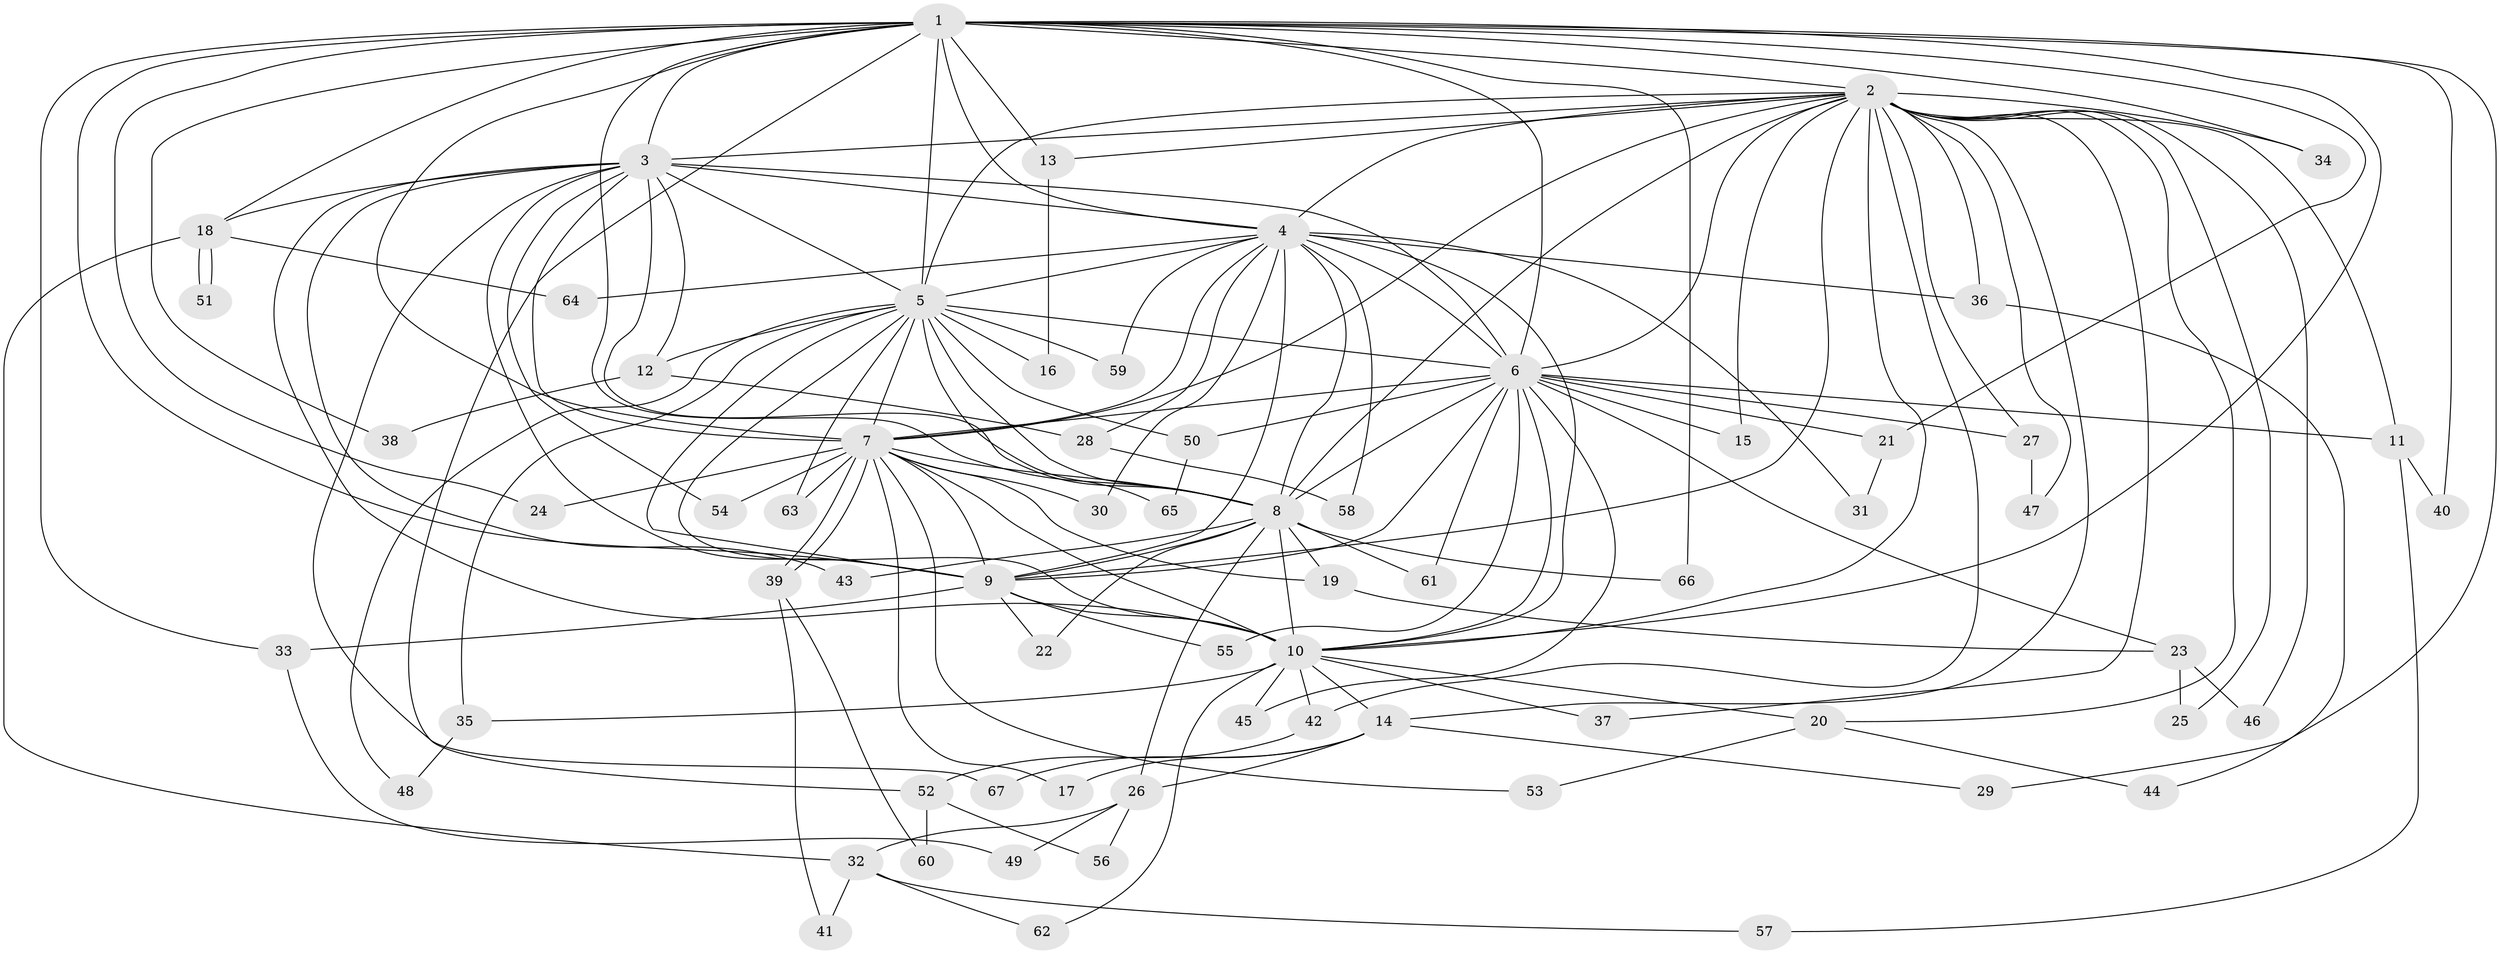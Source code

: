 // coarse degree distribution, {17: 0.030303030303030304, 20: 0.030303030303030304, 12: 0.09090909090909091, 11: 0.030303030303030304, 9: 0.030303030303030304, 8: 0.030303030303030304, 3: 0.21212121212121213, 6: 0.06060606060606061, 1: 0.06060606060606061, 2: 0.30303030303030304, 5: 0.06060606060606061, 4: 0.06060606060606061}
// Generated by graph-tools (version 1.1) at 2025/17/03/04/25 18:17:40]
// undirected, 67 vertices, 159 edges
graph export_dot {
graph [start="1"]
  node [color=gray90,style=filled];
  1;
  2;
  3;
  4;
  5;
  6;
  7;
  8;
  9;
  10;
  11;
  12;
  13;
  14;
  15;
  16;
  17;
  18;
  19;
  20;
  21;
  22;
  23;
  24;
  25;
  26;
  27;
  28;
  29;
  30;
  31;
  32;
  33;
  34;
  35;
  36;
  37;
  38;
  39;
  40;
  41;
  42;
  43;
  44;
  45;
  46;
  47;
  48;
  49;
  50;
  51;
  52;
  53;
  54;
  55;
  56;
  57;
  58;
  59;
  60;
  61;
  62;
  63;
  64;
  65;
  66;
  67;
  1 -- 2;
  1 -- 3;
  1 -- 4;
  1 -- 5;
  1 -- 6;
  1 -- 7;
  1 -- 8;
  1 -- 9;
  1 -- 10;
  1 -- 13;
  1 -- 18;
  1 -- 21;
  1 -- 24;
  1 -- 29;
  1 -- 33;
  1 -- 34;
  1 -- 38;
  1 -- 40;
  1 -- 52;
  1 -- 66;
  2 -- 3;
  2 -- 4;
  2 -- 5;
  2 -- 6;
  2 -- 7;
  2 -- 8;
  2 -- 9;
  2 -- 10;
  2 -- 11;
  2 -- 13;
  2 -- 14;
  2 -- 15;
  2 -- 20;
  2 -- 25;
  2 -- 27;
  2 -- 34;
  2 -- 36;
  2 -- 37;
  2 -- 42;
  2 -- 46;
  2 -- 47;
  3 -- 4;
  3 -- 5;
  3 -- 6;
  3 -- 7;
  3 -- 8;
  3 -- 9;
  3 -- 10;
  3 -- 12;
  3 -- 18;
  3 -- 43;
  3 -- 54;
  3 -- 67;
  4 -- 5;
  4 -- 6;
  4 -- 7;
  4 -- 8;
  4 -- 9;
  4 -- 10;
  4 -- 28;
  4 -- 30;
  4 -- 31;
  4 -- 36;
  4 -- 58;
  4 -- 59;
  4 -- 64;
  5 -- 6;
  5 -- 7;
  5 -- 8;
  5 -- 9;
  5 -- 10;
  5 -- 12;
  5 -- 16;
  5 -- 35;
  5 -- 48;
  5 -- 50;
  5 -- 59;
  5 -- 63;
  5 -- 65;
  6 -- 7;
  6 -- 8;
  6 -- 9;
  6 -- 10;
  6 -- 11;
  6 -- 15;
  6 -- 21;
  6 -- 23;
  6 -- 27;
  6 -- 45;
  6 -- 50;
  6 -- 55;
  6 -- 61;
  7 -- 8;
  7 -- 9;
  7 -- 10;
  7 -- 17;
  7 -- 19;
  7 -- 24;
  7 -- 30;
  7 -- 39;
  7 -- 39;
  7 -- 53;
  7 -- 54;
  7 -- 63;
  8 -- 9;
  8 -- 10;
  8 -- 19;
  8 -- 22;
  8 -- 26;
  8 -- 43;
  8 -- 61;
  8 -- 66;
  9 -- 10;
  9 -- 22;
  9 -- 33;
  9 -- 55;
  10 -- 14;
  10 -- 20;
  10 -- 35;
  10 -- 37;
  10 -- 42;
  10 -- 45;
  10 -- 62;
  11 -- 40;
  11 -- 57;
  12 -- 28;
  12 -- 38;
  13 -- 16;
  14 -- 17;
  14 -- 26;
  14 -- 29;
  14 -- 67;
  18 -- 32;
  18 -- 51;
  18 -- 51;
  18 -- 64;
  19 -- 23;
  20 -- 44;
  20 -- 53;
  21 -- 31;
  23 -- 25;
  23 -- 46;
  26 -- 32;
  26 -- 49;
  26 -- 56;
  27 -- 47;
  28 -- 58;
  32 -- 41;
  32 -- 57;
  32 -- 62;
  33 -- 49;
  35 -- 48;
  36 -- 44;
  39 -- 41;
  39 -- 60;
  42 -- 52;
  50 -- 65;
  52 -- 56;
  52 -- 60;
}
